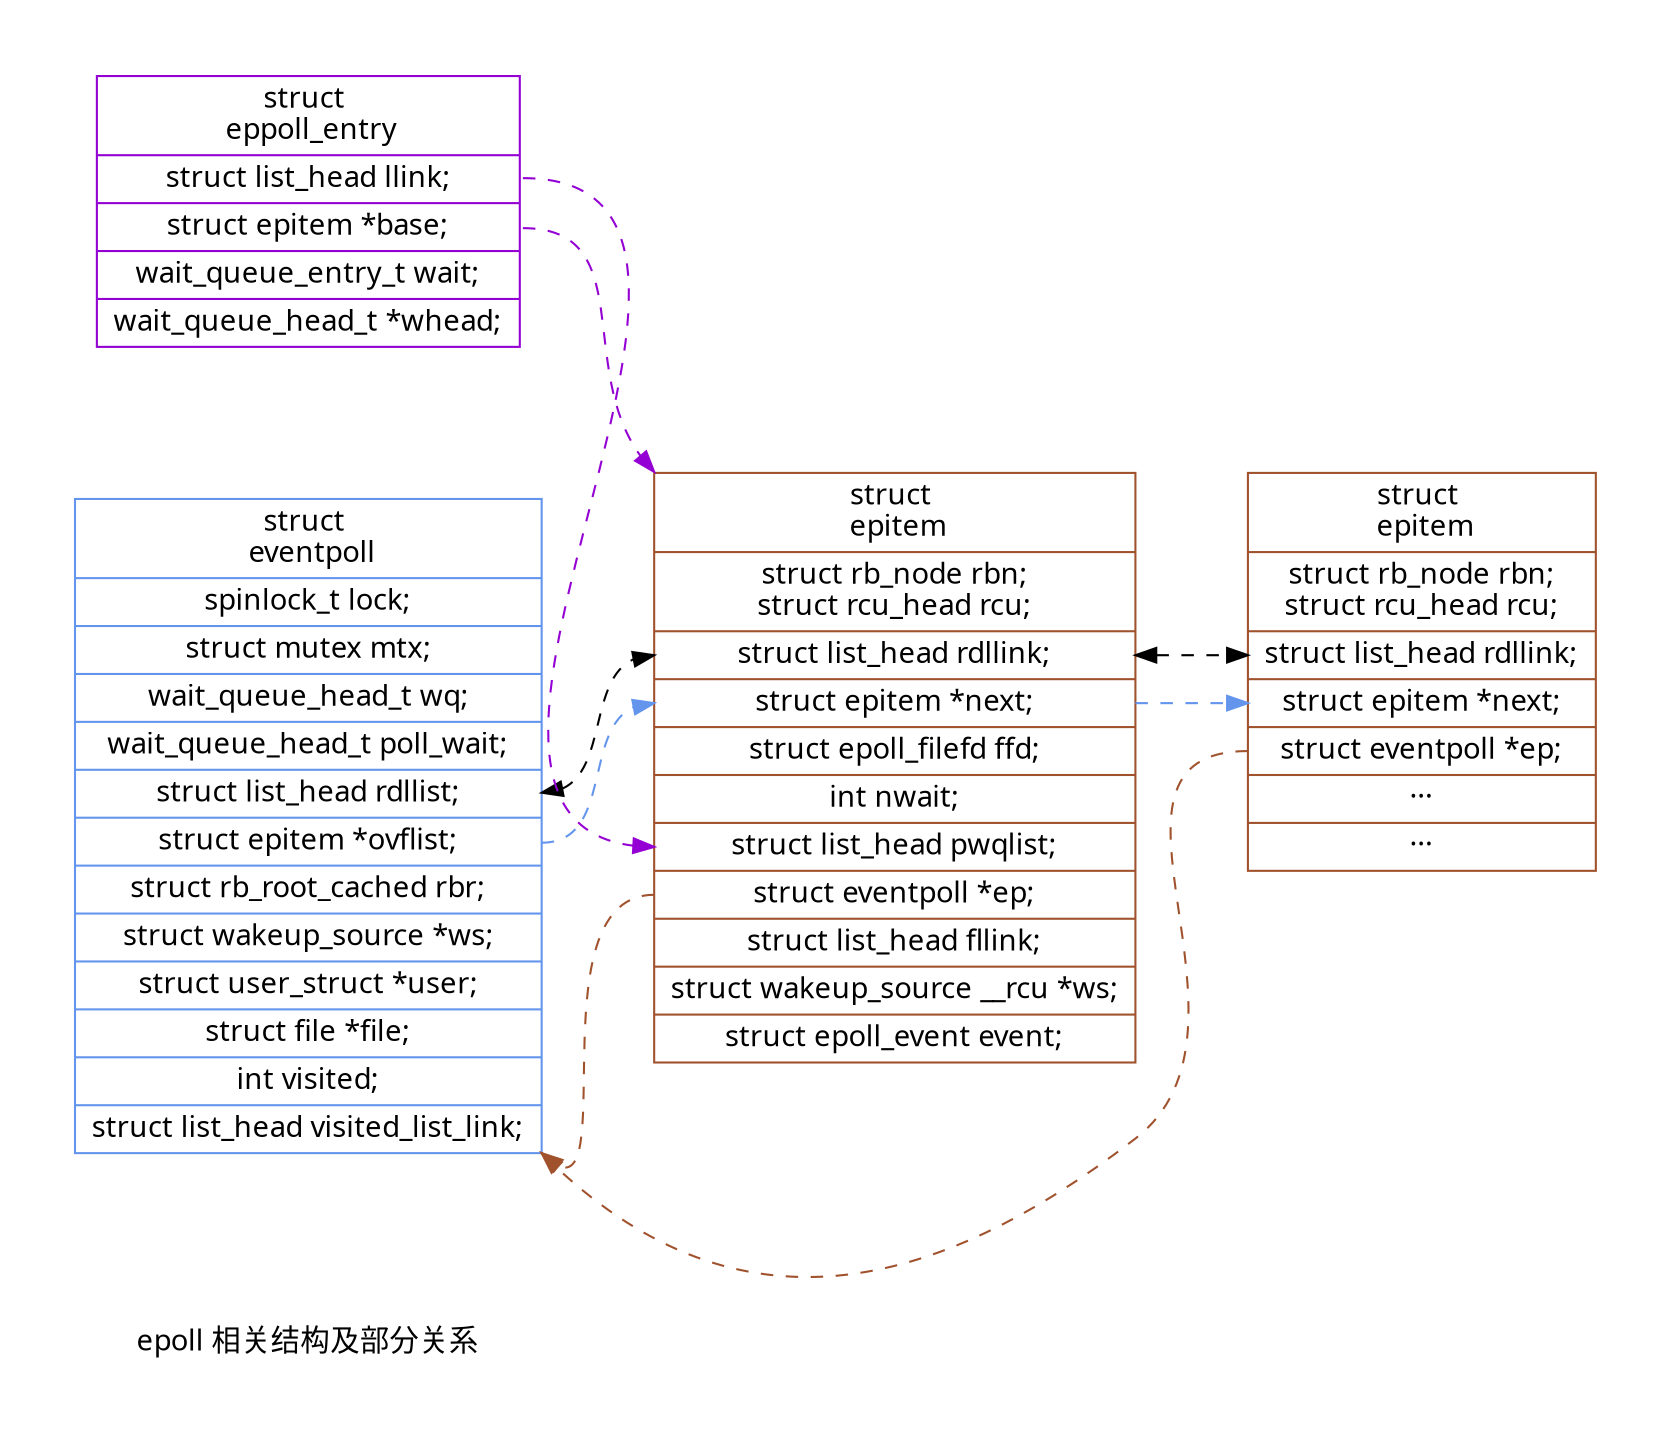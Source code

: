 //https://www.cnblogs.com/shuqin/p/11897207.html

digraph rankdot {
	compound=true
	margin="0,0"
	ranksep = .75
	nodesep = 1
	pad = .5
	rankdir = LR

	node [shape=record, charset = "UTF-8" fontname="Microsoft YaHei", fontsize=14]
	edge [style = dashed, charset = "UTF-8" fontname="Microsoft YaHei", fontsize=11]

	epoll [shape = plaintext, label = "epoll 相关结构及部分关系"]

	eventpoll [
		color = cornflowerblue,
		label = "<eventpoll> struct \n eventpoll |
			<lock> spinlock_t lock; |
			<mutex> struct mutex mtx; |
			<wq> wait_queue_head_t wq; |
			<poll_wait> wait_queue_head_t poll_wait; |
			<rdllist> struct list_head rdllist; |
			<ovflist> struct epitem *ovflist; |
			<rbr> struct rb_root_cached rbr; |
			<ws> struct wakeup_source *ws; |
			<user> struct user_struct *user; |
			<file> struct file *file; |
			<visited> int visited; |
			<visited_list_link> struct list_head visited_list_link;"
	]

	epitem [
		color = sienna,
		label = "<epitem> struct \n epitem  |
			<rb>struct rb_node rbn;\nstruct rcu_head rcu; |
			<rdllink> struct list_head rdllink; |
			<next> struct epitem *next; |
			<ffd> struct epoll_filefd ffd; |
			<nwait> int nwait; |
			<pwqlist> struct list_head pwqlist; |
			<ep> struct eventpoll *ep; |
			<fllink> struct list_head fllink; |
			<ws> struct wakeup_source __rcu *ws; |
			<event> struct epoll_event event;"
	]

	epitem2 [
		color = sienna,
		label = "<epitem> struct \n epitem |
			<rb>struct rb_node rbn;\nstruct rcu_head rcu; |
			<rdllink> struct list_head rdllink; |
			<next> struct epitem *next; |
			<ep> struct eventpoll *ep; |
			 ··· |
			 ··· "
	]

	eppoll_entry [
		color = darkviolet,
		label = "<entry> struct \n eppoll_entry |
			<llink> struct list_head llink; |
			<base> struct epitem *base; |
			<wait> wait_queue_entry_t wait; |
			<whead> wait_queue_head_t *whead;"
	]

	epitem:ep -> eventpoll:se [color = sienna]
	epitem2:ep -> eventpoll:se [color = sienna]
	eventpoll:ovflist -> epitem:next -> epitem2:next [color = cornflowerblue]
	eventpoll:rdllist -> epitem:rdllink -> epitem2:rdllink [dir = both]
	eppoll_entry:llink -> epitem:pwqlist [color = darkviolet]
	eppoll_entry:base -> epitem:nw  [color = darkviolet]
}
